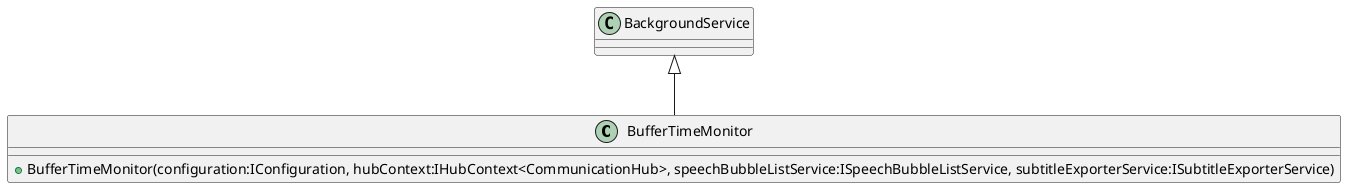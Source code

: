@startuml
class BufferTimeMonitor {
    + BufferTimeMonitor(configuration:IConfiguration, hubContext:IHubContext<CommunicationHub>, speechBubbleListService:ISpeechBubbleListService, subtitleExporterService:ISubtitleExporterService)
}
BackgroundService <|-- BufferTimeMonitor
@enduml
